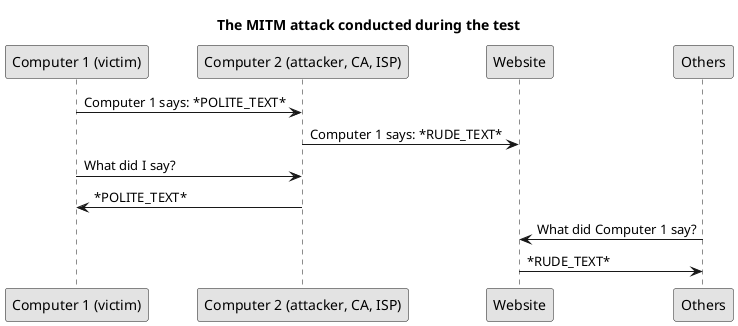 @startuml
skinparam monochrome true
skinparam shadowing false
skinparam defaultFontName Arial
skinparam componentStyle rectangle

title The MITM attack conducted during the test
participant "Computer 1 (victim)" as victim
participant "Computer 2 (attacker, CA, ISP)" as attacker
participant "Website"
participant Others

victim -> attacker: Computer 1 says: *POLITE_TEXT*
attacker -> Website: Computer 1 says: *RUDE_TEXT*
victim -> attacker: What did I say?
victim <- attacker: *POLITE_TEXT*
Others -> Website: What did Computer 1 say?
Others <- Website: *RUDE_TEXT*

@enduml
